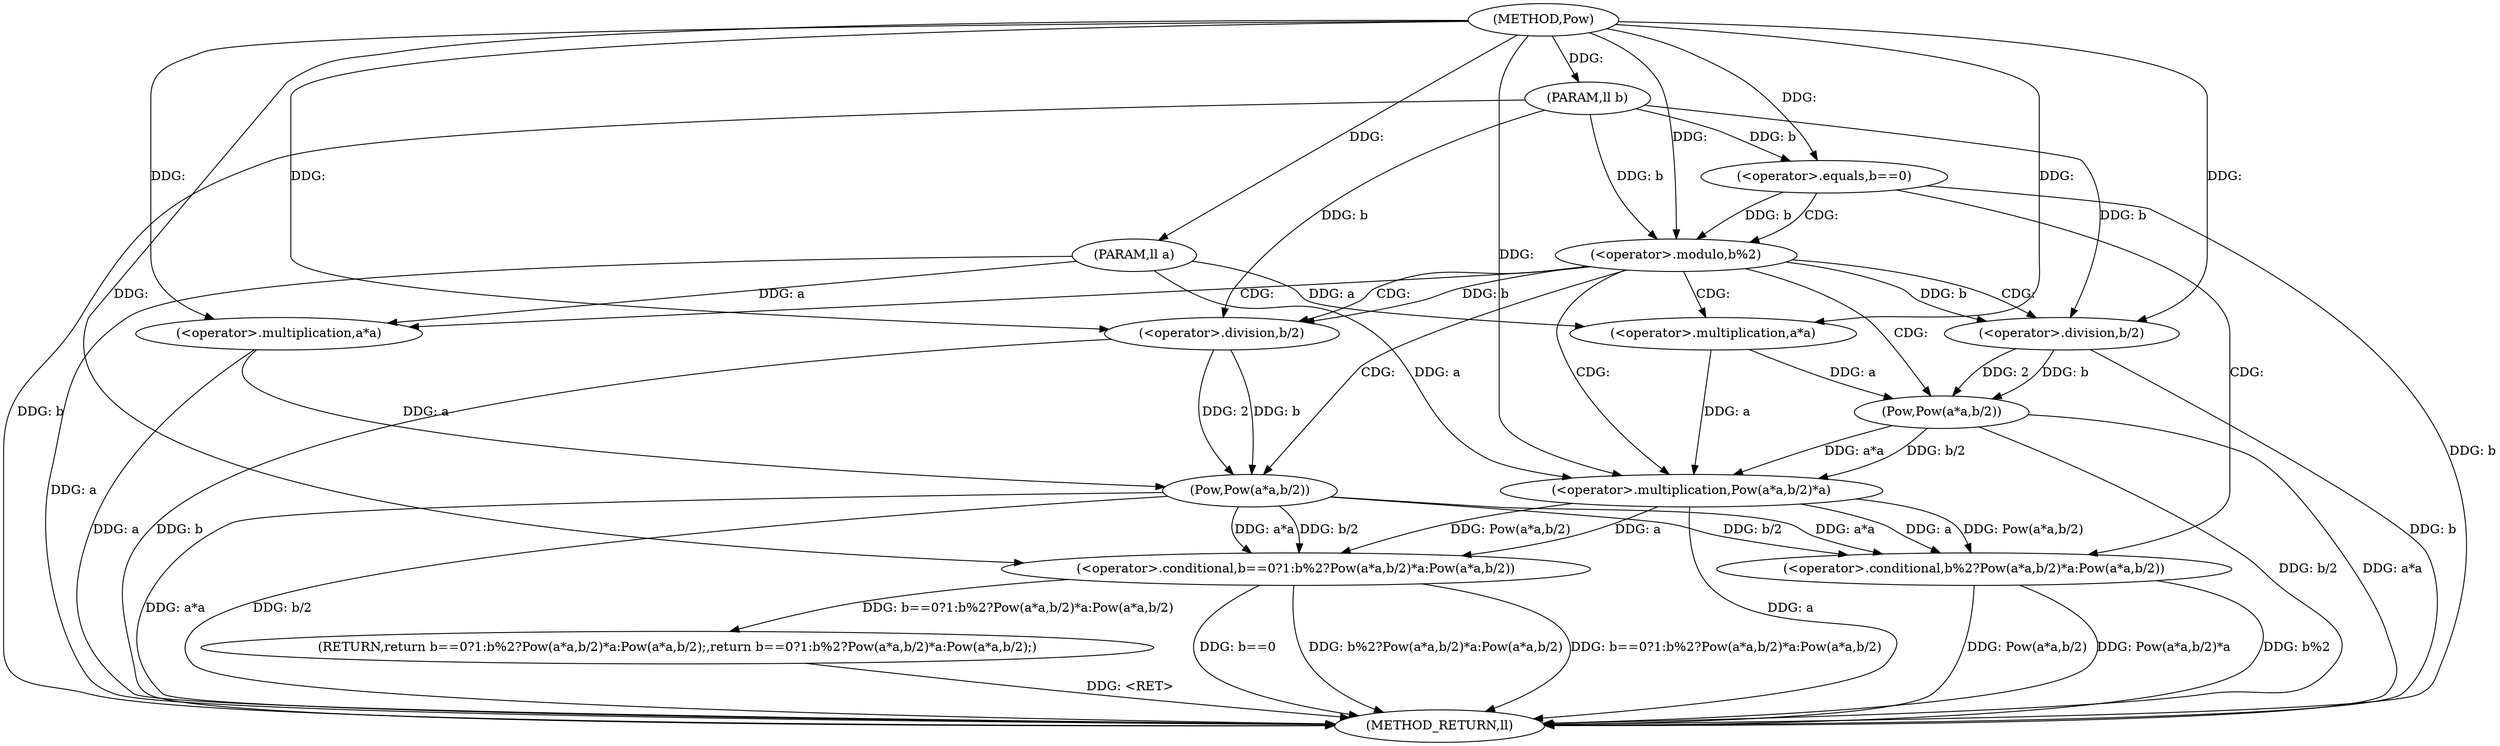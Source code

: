 digraph "Pow" {  
"1000138" [label = "(METHOD,Pow)" ]
"1000168" [label = "(METHOD_RETURN,ll)" ]
"1000139" [label = "(PARAM,ll a)" ]
"1000140" [label = "(PARAM,ll b)" ]
"1000142" [label = "(RETURN,return b==0?1:b%2?Pow(a*a,b/2)*a:Pow(a*a,b/2);,return b==0?1:b%2?Pow(a*a,b/2)*a:Pow(a*a,b/2);)" ]
"1000143" [label = "(<operator>.conditional,b==0?1:b%2?Pow(a*a,b/2)*a:Pow(a*a,b/2))" ]
"1000144" [label = "(<operator>.equals,b==0)" ]
"1000148" [label = "(<operator>.conditional,b%2?Pow(a*a,b/2)*a:Pow(a*a,b/2))" ]
"1000149" [label = "(<operator>.modulo,b%2)" ]
"1000152" [label = "(<operator>.multiplication,Pow(a*a,b/2)*a)" ]
"1000161" [label = "(Pow,Pow(a*a,b/2))" ]
"1000153" [label = "(Pow,Pow(a*a,b/2))" ]
"1000162" [label = "(<operator>.multiplication,a*a)" ]
"1000165" [label = "(<operator>.division,b/2)" ]
"1000154" [label = "(<operator>.multiplication,a*a)" ]
"1000157" [label = "(<operator>.division,b/2)" ]
  "1000142" -> "1000168"  [ label = "DDG: <RET>"] 
  "1000139" -> "1000168"  [ label = "DDG: a"] 
  "1000140" -> "1000168"  [ label = "DDG: b"] 
  "1000144" -> "1000168"  [ label = "DDG: b"] 
  "1000143" -> "1000168"  [ label = "DDG: b==0"] 
  "1000148" -> "1000168"  [ label = "DDG: b%2"] 
  "1000162" -> "1000168"  [ label = "DDG: a"] 
  "1000161" -> "1000168"  [ label = "DDG: a*a"] 
  "1000165" -> "1000168"  [ label = "DDG: b"] 
  "1000161" -> "1000168"  [ label = "DDG: b/2"] 
  "1000148" -> "1000168"  [ label = "DDG: Pow(a*a,b/2)"] 
  "1000153" -> "1000168"  [ label = "DDG: a*a"] 
  "1000157" -> "1000168"  [ label = "DDG: b"] 
  "1000153" -> "1000168"  [ label = "DDG: b/2"] 
  "1000152" -> "1000168"  [ label = "DDG: a"] 
  "1000148" -> "1000168"  [ label = "DDG: Pow(a*a,b/2)*a"] 
  "1000143" -> "1000168"  [ label = "DDG: b%2?Pow(a*a,b/2)*a:Pow(a*a,b/2)"] 
  "1000143" -> "1000168"  [ label = "DDG: b==0?1:b%2?Pow(a*a,b/2)*a:Pow(a*a,b/2)"] 
  "1000138" -> "1000139"  [ label = "DDG: "] 
  "1000138" -> "1000140"  [ label = "DDG: "] 
  "1000143" -> "1000142"  [ label = "DDG: b==0?1:b%2?Pow(a*a,b/2)*a:Pow(a*a,b/2)"] 
  "1000161" -> "1000143"  [ label = "DDG: a*a"] 
  "1000161" -> "1000143"  [ label = "DDG: b/2"] 
  "1000152" -> "1000143"  [ label = "DDG: Pow(a*a,b/2)"] 
  "1000152" -> "1000143"  [ label = "DDG: a"] 
  "1000138" -> "1000143"  [ label = "DDG: "] 
  "1000140" -> "1000144"  [ label = "DDG: b"] 
  "1000138" -> "1000144"  [ label = "DDG: "] 
  "1000152" -> "1000148"  [ label = "DDG: a"] 
  "1000152" -> "1000148"  [ label = "DDG: Pow(a*a,b/2)"] 
  "1000161" -> "1000148"  [ label = "DDG: a*a"] 
  "1000161" -> "1000148"  [ label = "DDG: b/2"] 
  "1000144" -> "1000149"  [ label = "DDG: b"] 
  "1000140" -> "1000149"  [ label = "DDG: b"] 
  "1000138" -> "1000149"  [ label = "DDG: "] 
  "1000153" -> "1000152"  [ label = "DDG: a*a"] 
  "1000153" -> "1000152"  [ label = "DDG: b/2"] 
  "1000154" -> "1000152"  [ label = "DDG: a"] 
  "1000139" -> "1000152"  [ label = "DDG: a"] 
  "1000138" -> "1000152"  [ label = "DDG: "] 
  "1000162" -> "1000161"  [ label = "DDG: a"] 
  "1000165" -> "1000161"  [ label = "DDG: 2"] 
  "1000165" -> "1000161"  [ label = "DDG: b"] 
  "1000154" -> "1000153"  [ label = "DDG: a"] 
  "1000157" -> "1000153"  [ label = "DDG: 2"] 
  "1000157" -> "1000153"  [ label = "DDG: b"] 
  "1000139" -> "1000162"  [ label = "DDG: a"] 
  "1000138" -> "1000162"  [ label = "DDG: "] 
  "1000149" -> "1000165"  [ label = "DDG: b"] 
  "1000140" -> "1000165"  [ label = "DDG: b"] 
  "1000138" -> "1000165"  [ label = "DDG: "] 
  "1000139" -> "1000154"  [ label = "DDG: a"] 
  "1000138" -> "1000154"  [ label = "DDG: "] 
  "1000149" -> "1000157"  [ label = "DDG: b"] 
  "1000140" -> "1000157"  [ label = "DDG: b"] 
  "1000138" -> "1000157"  [ label = "DDG: "] 
  "1000144" -> "1000148"  [ label = "CDG: "] 
  "1000144" -> "1000149"  [ label = "CDG: "] 
  "1000149" -> "1000154"  [ label = "CDG: "] 
  "1000149" -> "1000161"  [ label = "CDG: "] 
  "1000149" -> "1000153"  [ label = "CDG: "] 
  "1000149" -> "1000152"  [ label = "CDG: "] 
  "1000149" -> "1000162"  [ label = "CDG: "] 
  "1000149" -> "1000165"  [ label = "CDG: "] 
  "1000149" -> "1000157"  [ label = "CDG: "] 
}
